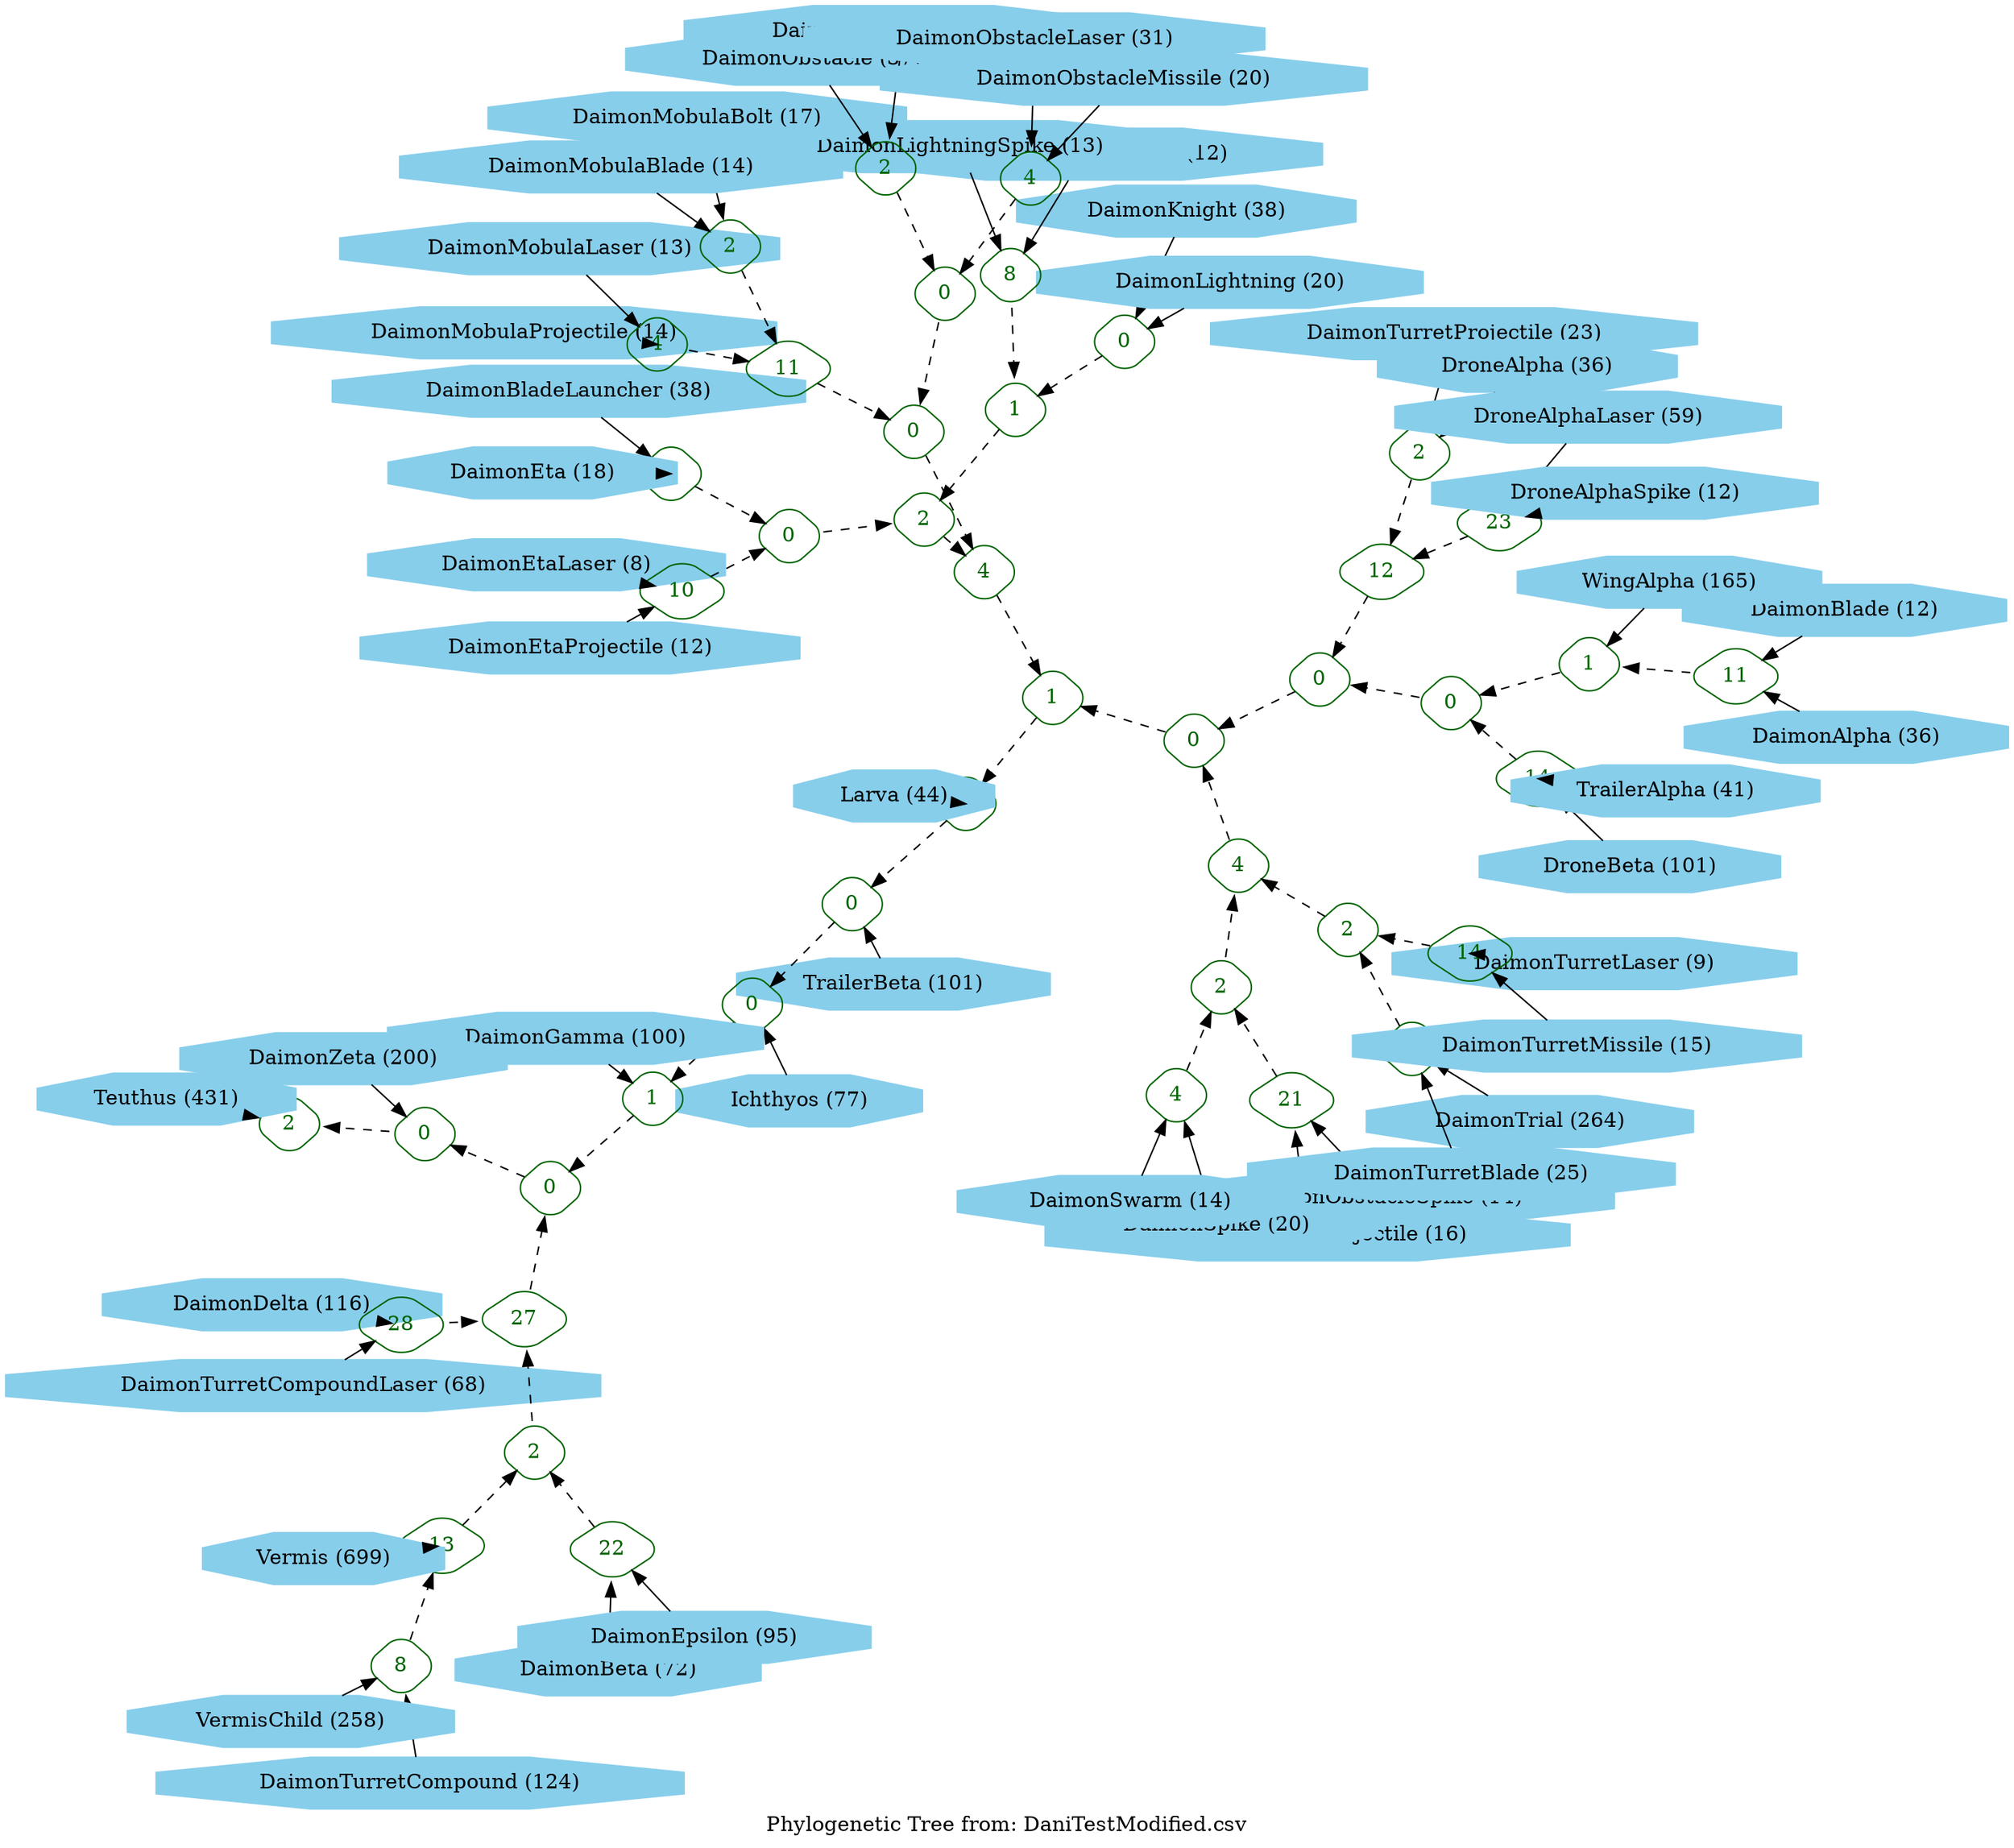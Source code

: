graph phylogenetic_tree 
{
	layout=neato
	label="Phylogenetic Tree from: DaniTestModified.csv"
	mode=major
	model=shortpath
	size=""
	ratio=fill
	orientation=portrait

#0
	{node [tooltip="DaimonAlpha (36)",width="0,3",height="0,3",shape="octagon",style="filled",color="skyblue",label="DaimonAlpha (36)", fontcolor="#000000"] DaimonAlpha}
	{node [tooltip="DaimonBlade (12)",width="0,3",height="0,3",shape="octagon",style="filled",color="skyblue",label="DaimonBlade (12)", fontcolor="#000000"] DaimonBlade}
	{node [tooltip="",width="0,3",height="0,3",shape="diamond",style="rounded",color="#006400",label="11", fontcolor="#006400"] DaimonAlpha_DaimonBlade}
	{edge [color="#000000",style="solid",label="",dir="forward"] DaimonAlpha -- DaimonAlpha_DaimonBlade}
	{edge [color="#000000",style="solid",label="",dir="forward"] DaimonBlade -- DaimonAlpha_DaimonBlade}
#1
	{node [tooltip="DaimonBladeLauncher (38)",width="0,3",height="0,3",shape="octagon",style="filled",color="skyblue",label="DaimonBladeLauncher (38)", fontcolor="#000000"] DaimonBladeLauncher}
	{node [tooltip="DaimonEta (18)",width="0,3",height="0,3",shape="octagon",style="filled",color="skyblue",label="DaimonEta (18)", fontcolor="#000000"] DaimonEta}
	{node [tooltip="",width="0,3",height="0,3",shape="diamond",style="rounded",color="#006400",label="1", fontcolor="#006400"] DaimonBladeLauncher_DaimonEta}
	{edge [color="#000000",style="solid",label="",dir="forward"] DaimonBladeLauncher -- DaimonBladeLauncher_DaimonEta}
	{edge [color="#000000",style="solid",label="",dir="forward"] DaimonEta -- DaimonBladeLauncher_DaimonEta}
#2
	{node [tooltip="DaimonEtaLaser (8)",width="0,3",height="0,3",shape="octagon",style="filled",color="skyblue",label="DaimonEtaLaser (8)", fontcolor="#000000"] DaimonEtaLaser}
	{node [tooltip="DaimonEtaProjectile (12)",width="0,3",height="0,3",shape="octagon",style="filled",color="skyblue",label="DaimonEtaProjectile (12)", fontcolor="#000000"] DaimonEtaProjectile}
	{node [tooltip="",width="0,3",height="0,3",shape="diamond",style="rounded",color="#006400",label="10", fontcolor="#006400"] DaimonEtaLaser_DaimonEtaProjectile}
	{edge [color="#000000",style="solid",label="",dir="forward"] DaimonEtaLaser -- DaimonEtaLaser_DaimonEtaProjectile}
	{edge [color="#000000",style="solid",label="",dir="forward"] DaimonEtaProjectile -- DaimonEtaLaser_DaimonEtaProjectile}
#3
	{node [tooltip="DaimonKnight (38)",width="0,3",height="0,3",shape="octagon",style="filled",color="skyblue",label="DaimonKnight (38)", fontcolor="#000000"] DaimonKnight}
	{node [tooltip="DaimonLightning (20)",width="0,3",height="0,3",shape="octagon",style="filled",color="skyblue",label="DaimonLightning (20)", fontcolor="#000000"] DaimonLightning}
	{node [tooltip="",width="0,3",height="0,3",shape="diamond",style="rounded",color="#006400",label="0", fontcolor="#006400"] DaimonKnight_DaimonLightning}
	{edge [color="#000000",style="solid",label="",dir="forward"] DaimonKnight -- DaimonKnight_DaimonLightning}
	{edge [color="#000000",style="solid",label="",dir="forward"] DaimonLightning -- DaimonKnight_DaimonLightning}
#4
	{node [tooltip="DaimonLightningLaser (12)",width="0,3",height="0,3",shape="octagon",style="filled",color="skyblue",label="DaimonLightningLaser (12)", fontcolor="#000000"] DaimonLightningLaser}
	{node [tooltip="DaimonLightningSpike (13)",width="0,3",height="0,3",shape="octagon",style="filled",color="skyblue",label="DaimonLightningSpike (13)", fontcolor="#000000"] DaimonLightningSpike}
	{node [tooltip="",width="0,3",height="0,3",shape="diamond",style="rounded",color="#006400",label="8", fontcolor="#006400"] DaimonLightningLaser_DaimonLightningSpike}
	{edge [color="#000000",style="solid",label="",dir="forward"] DaimonLightningLaser -- DaimonLightningLaser_DaimonLightningSpike}
	{edge [color="#000000",style="solid",label="",dir="forward"] DaimonLightningSpike -- DaimonLightningLaser_DaimonLightningSpike}
#5
	{node [tooltip="DaimonMobulaProjectile (14)",width="0,3",height="0,3",shape="octagon",style="filled",color="skyblue",label="DaimonMobulaProjectile (14)", fontcolor="#000000"] DaimonMobulaProjectile}
	{node [tooltip="DaimonMobulaLaser (13)",width="0,3",height="0,3",shape="octagon",style="filled",color="skyblue",label="DaimonMobulaLaser (13)", fontcolor="#000000"] DaimonMobulaLaser}
	{node [tooltip="",width="0,3",height="0,3",shape="diamond",style="rounded",color="#006400",label="4", fontcolor="#006400"] DaimonMobulaProjectile_DaimonMobulaLaser}
	{edge [color="#000000",style="solid",label="",dir="forward"] DaimonMobulaProjectile -- DaimonMobulaProjectile_DaimonMobulaLaser}
	{edge [color="#000000",style="solid",label="",dir="forward"] DaimonMobulaLaser -- DaimonMobulaProjectile_DaimonMobulaLaser}
#6
	{node [tooltip="DaimonMobulaBolt (17)",width="0,3",height="0,3",shape="octagon",style="filled",color="skyblue",label="DaimonMobulaBolt (17)", fontcolor="#000000"] DaimonMobulaBolt}
	{node [tooltip="DaimonMobulaBlade (14)",width="0,3",height="0,3",shape="octagon",style="filled",color="skyblue",label="DaimonMobulaBlade (14)", fontcolor="#000000"] DaimonMobulaBlade}
	{node [tooltip="",width="0,3",height="0,3",shape="diamond",style="rounded",color="#006400",label="2", fontcolor="#006400"] DaimonMobulaBolt_DaimonMobulaBlade}
	{edge [color="#000000",style="solid",label="",dir="forward"] DaimonMobulaBolt -- DaimonMobulaBolt_DaimonMobulaBlade}
	{edge [color="#000000",style="solid",label="",dir="forward"] DaimonMobulaBlade -- DaimonMobulaBolt_DaimonMobulaBlade}
#7
	{node [tooltip="DaimonObstacle (37)",width="0,3",height="0,3",shape="octagon",style="filled",color="skyblue",label="DaimonObstacle (37)", fontcolor="#000000"] DaimonObstacle}
	{node [tooltip="DaimonObstacleBolt (23)",width="0,3",height="0,3",shape="octagon",style="filled",color="skyblue",label="DaimonObstacleBolt (23)", fontcolor="#000000"] DaimonObstacleBolt}
	{node [tooltip="",width="0,3",height="0,3",shape="diamond",style="rounded",color="#006400",label="2", fontcolor="#006400"] DaimonObstacle_DaimonObstacleBolt}
	{edge [color="#000000",style="solid",label="",dir="forward"] DaimonObstacle -- DaimonObstacle_DaimonObstacleBolt}
	{edge [color="#000000",style="solid",label="",dir="forward"] DaimonObstacleBolt -- DaimonObstacle_DaimonObstacleBolt}
#8
	{node [tooltip="DaimonObstacleLaser (31)",width="0,3",height="0,3",shape="octagon",style="filled",color="skyblue",label="DaimonObstacleLaser (31)", fontcolor="#000000"] DaimonObstacleLaser}
	{node [tooltip="DaimonObstacleMissile (20)",width="0,3",height="0,3",shape="octagon",style="filled",color="skyblue",label="DaimonObstacleMissile (20)", fontcolor="#000000"] DaimonObstacleMissile}
	{node [tooltip="",width="0,3",height="0,3",shape="diamond",style="rounded",color="#006400",label="4", fontcolor="#006400"] DaimonObstacleLaser_DaimonObstacleMissile}
	{edge [color="#000000",style="solid",label="",dir="forward"] DaimonObstacleLaser -- DaimonObstacleLaser_DaimonObstacleMissile}
	{edge [color="#000000",style="solid",label="",dir="forward"] DaimonObstacleMissile -- DaimonObstacleLaser_DaimonObstacleMissile}
#9
	{node [tooltip="DaimonObstacleProjectile (16)",width="0,3",height="0,3",shape="octagon",style="filled",color="skyblue",label="DaimonObstacleProjectile (16)", fontcolor="#000000"] DaimonObstacleProjectile}
	{node [tooltip="DaimonObstacleSpike (14)",width="0,3",height="0,3",shape="octagon",style="filled",color="skyblue",label="DaimonObstacleSpike (14)", fontcolor="#000000"] DaimonObstacleSpike}
	{node [tooltip="",width="0,3",height="0,3",shape="diamond",style="rounded",color="#006400",label="21", fontcolor="#006400"] DaimonObstacleProjectile_DaimonObstacleSpike}
	{edge [color="#000000",style="solid",label="",dir="forward"] DaimonObstacleProjectile -- DaimonObstacleProjectile_DaimonObstacleSpike}
	{edge [color="#000000",style="solid",label="",dir="forward"] DaimonObstacleSpike -- DaimonObstacleProjectile_DaimonObstacleSpike}
#10
	{node [tooltip="DaimonSpike (20)",width="0,3",height="0,3",shape="octagon",style="filled",color="skyblue",label="DaimonSpike (20)", fontcolor="#000000"] DaimonSpike}
	{node [tooltip="DaimonSwarm (14)",width="0,3",height="0,3",shape="octagon",style="filled",color="skyblue",label="DaimonSwarm (14)", fontcolor="#000000"] DaimonSwarm}
	{node [tooltip="",width="0,3",height="0,3",shape="diamond",style="rounded",color="#006400",label="4", fontcolor="#006400"] DaimonSpike_DaimonSwarm}
	{edge [color="#000000",style="solid",label="",dir="forward"] DaimonSpike -- DaimonSpike_DaimonSwarm}
	{edge [color="#000000",style="solid",label="",dir="forward"] DaimonSwarm -- DaimonSpike_DaimonSwarm}
#11
	{node [tooltip="DaimonTrial (264)",width="0,3",height="0,3",shape="octagon",style="filled",color="skyblue",label="DaimonTrial (264)", fontcolor="#000000"] DaimonTrial}
	{node [tooltip="DaimonTurretBlade (25)",width="0,3",height="0,3",shape="octagon",style="filled",color="skyblue",label="DaimonTurretBlade (25)", fontcolor="#000000"] DaimonTurretBlade}
	{node [tooltip="",width="0,3",height="0,3",shape="diamond",style="rounded",color="#006400",label="2", fontcolor="#006400"] DaimonTrial_DaimonTurretBlade}
	{edge [color="#000000",style="solid",label="",dir="forward"] DaimonTrial -- DaimonTrial_DaimonTurretBlade}
	{edge [color="#000000",style="solid",label="",dir="forward"] DaimonTurretBlade -- DaimonTrial_DaimonTurretBlade}
#12
	{node [tooltip="DaimonTurretLaser (9)",width="0,3",height="0,3",shape="octagon",style="filled",color="skyblue",label="DaimonTurretLaser (9)", fontcolor="#000000"] DaimonTurretLaser}
	{node [tooltip="DaimonTurretMissile (15)",width="0,3",height="0,3",shape="octagon",style="filled",color="skyblue",label="DaimonTurretMissile (15)", fontcolor="#000000"] DaimonTurretMissile}
	{node [tooltip="",width="0,3",height="0,3",shape="diamond",style="rounded",color="#006400",label="14", fontcolor="#006400"] DaimonTurretLaser_DaimonTurretMissile}
	{edge [color="#000000",style="solid",label="",dir="forward"] DaimonTurretLaser -- DaimonTurretLaser_DaimonTurretMissile}
	{edge [color="#000000",style="solid",label="",dir="forward"] DaimonTurretMissile -- DaimonTurretLaser_DaimonTurretMissile}
#13
	{node [tooltip="DaimonTurretProjectile (23)",width="0,3",height="0,3",shape="octagon",style="filled",color="skyblue",label="DaimonTurretProjectile (23)", fontcolor="#000000"] DaimonTurretProjectile}
	{node [tooltip="DroneAlpha (36)",width="0,3",height="0,3",shape="octagon",style="filled",color="skyblue",label="DroneAlpha (36)", fontcolor="#000000"] DroneAlpha}
	{node [tooltip="",width="0,3",height="0,3",shape="diamond",style="rounded",color="#006400",label="2", fontcolor="#006400"] DaimonTurretProjectile_DroneAlpha}
	{edge [color="#000000",style="solid",label="",dir="forward"] DaimonTurretProjectile -- DaimonTurretProjectile_DroneAlpha}
	{edge [color="#000000",style="solid",label="",dir="forward"] DroneAlpha -- DaimonTurretProjectile_DroneAlpha}
#14
	{node [tooltip="DroneAlphaLaser (59)",width="0,3",height="0,3",shape="octagon",style="filled",color="skyblue",label="DroneAlphaLaser (59)", fontcolor="#000000"] DroneAlphaLaser}
	{node [tooltip="DroneAlphaSpike (12)",width="0,3",height="0,3",shape="octagon",style="filled",color="skyblue",label="DroneAlphaSpike (12)", fontcolor="#000000"] DroneAlphaSpike}
	{node [tooltip="",width="0,3",height="0,3",shape="diamond",style="rounded",color="#006400",label="23", fontcolor="#006400"] DroneAlphaLaser_DroneAlphaSpike}
	{edge [color="#000000",style="solid",label="",dir="forward"] DroneAlphaLaser -- DroneAlphaLaser_DroneAlphaSpike}
	{edge [color="#000000",style="solid",label="",dir="forward"] DroneAlphaSpike -- DroneAlphaLaser_DroneAlphaSpike}
#15
	{node [tooltip="DroneBeta (101)",width="0,3",height="0,3",shape="octagon",style="filled",color="skyblue",label="DroneBeta (101)", fontcolor="#000000"] DroneBeta}
	{node [tooltip="TrailerAlpha (41)",width="0,3",height="0,3",shape="octagon",style="filled",color="skyblue",label="TrailerAlpha (41)", fontcolor="#000000"] TrailerAlpha}
	{node [tooltip="",width="0,3",height="0,3",shape="diamond",style="rounded",color="#006400",label="14", fontcolor="#006400"] DroneBeta_TrailerAlpha}
	{edge [color="#000000",style="solid",label="",dir="forward"] DroneBeta -- DroneBeta_TrailerAlpha}
	{edge [color="#000000",style="solid",label="",dir="forward"] TrailerAlpha -- DroneBeta_TrailerAlpha}
#16
	{node [tooltip="WingAlpha (165)",width="0,3",height="0,3",shape="octagon",style="filled",color="skyblue",label="WingAlpha (165)", fontcolor="#000000"] WingAlpha}
	{node [tooltip="",width="0,3",height="0,3",shape="diamond",style="rounded",color="#006400",label="1", fontcolor="#006400"] WingAlpha_DaimonAlpha_DaimonBlade}
	{edge [color="#000000",style="solid",label="",dir="forward"] WingAlpha -- WingAlpha_DaimonAlpha_DaimonBlade}
	{edge [color="#000000",style="dashed",label="",dir="forward"] DaimonAlpha_DaimonBlade -- WingAlpha_DaimonAlpha_DaimonBlade}
#17
	{node [tooltip="",width="0,3",height="0,3",shape="diamond",style="rounded",color="#006400",label="0", fontcolor="#006400"] DaimonBladeLauncher_DaimonEta_DaimonEtaLaser_DaimonEtaProjectile}
	{edge [color="#000000",style="dashed",label="",dir="forward"] DaimonBladeLauncher_DaimonEta -- DaimonBladeLauncher_DaimonEta_DaimonEtaLaser_DaimonEtaProjectile}
	{edge [color="#000000",style="dashed",label="",dir="forward"] DaimonEtaLaser_DaimonEtaProjectile -- DaimonBladeLauncher_DaimonEta_DaimonEtaLaser_DaimonEtaProjectile}
#18
	{node [tooltip="",width="0,3",height="0,3",shape="diamond",style="rounded",color="#006400",label="1", fontcolor="#006400"] DaimonKnight_DaimonLightning_DaimonLightningLaser_DaimonLightningSpike}
	{edge [color="#000000",style="dashed",label="",dir="forward"] DaimonKnight_DaimonLightning -- DaimonKnight_DaimonLightning_DaimonLightningLaser_DaimonLightningSpike}
	{edge [color="#000000",style="dashed",label="",dir="forward"] DaimonLightningLaser_DaimonLightningSpike -- DaimonKnight_DaimonLightning_DaimonLightningLaser_DaimonLightningSpike}
#19
	{node [tooltip="",width="0,3",height="0,3",shape="diamond",style="rounded",color="#006400",label="11", fontcolor="#006400"] DaimonMobulaProjectile_DaimonMobulaLaser_DaimonMobulaBolt_DaimonMobulaBlade}
	{edge [color="#000000",style="dashed",label="",dir="forward"] DaimonMobulaProjectile_DaimonMobulaLaser -- DaimonMobulaProjectile_DaimonMobulaLaser_DaimonMobulaBolt_DaimonMobulaBlade}
	{edge [color="#000000",style="dashed",label="",dir="forward"] DaimonMobulaBolt_DaimonMobulaBlade -- DaimonMobulaProjectile_DaimonMobulaLaser_DaimonMobulaBolt_DaimonMobulaBlade}
#20
	{node [tooltip="",width="0,3",height="0,3",shape="diamond",style="rounded",color="#006400",label="0", fontcolor="#006400"] DaimonObstacle_DaimonObstacleBolt_DaimonObstacleLaser_DaimonObstacleMissile}
	{edge [color="#000000",style="dashed",label="",dir="forward"] DaimonObstacle_DaimonObstacleBolt -- DaimonObstacle_DaimonObstacleBolt_DaimonObstacleLaser_DaimonObstacleMissile}
	{edge [color="#000000",style="dashed",label="",dir="forward"] DaimonObstacleLaser_DaimonObstacleMissile -- DaimonObstacle_DaimonObstacleBolt_DaimonObstacleLaser_DaimonObstacleMissile}
#21
	{node [tooltip="",width="0,3",height="0,3",shape="diamond",style="rounded",color="#006400",label="2", fontcolor="#006400"] DaimonObstacleProjectile_DaimonObstacleSpike_DaimonSpike_DaimonSwarm}
	{edge [color="#000000",style="dashed",label="",dir="forward"] DaimonObstacleProjectile_DaimonObstacleSpike -- DaimonObstacleProjectile_DaimonObstacleSpike_DaimonSpike_DaimonSwarm}
	{edge [color="#000000",style="dashed",label="",dir="forward"] DaimonSpike_DaimonSwarm -- DaimonObstacleProjectile_DaimonObstacleSpike_DaimonSpike_DaimonSwarm}
#22
	{node [tooltip="",width="0,3",height="0,3",shape="diamond",style="rounded",color="#006400",label="2", fontcolor="#006400"] DaimonTrial_DaimonTurretBlade_DaimonTurretLaser_DaimonTurretMissile}
	{edge [color="#000000",style="dashed",label="",dir="forward"] DaimonTrial_DaimonTurretBlade -- DaimonTrial_DaimonTurretBlade_DaimonTurretLaser_DaimonTurretMissile}
	{edge [color="#000000",style="dashed",label="",dir="forward"] DaimonTurretLaser_DaimonTurretMissile -- DaimonTrial_DaimonTurretBlade_DaimonTurretLaser_DaimonTurretMissile}
#23
	{node [tooltip="",width="0,3",height="0,3",shape="diamond",style="rounded",color="#006400",label="12", fontcolor="#006400"] DaimonTurretProjectile_DroneAlpha_DroneAlphaLaser_DroneAlphaSpike}
	{edge [color="#000000",style="dashed",label="",dir="forward"] DaimonTurretProjectile_DroneAlpha -- DaimonTurretProjectile_DroneAlpha_DroneAlphaLaser_DroneAlphaSpike}
	{edge [color="#000000",style="dashed",label="",dir="forward"] DroneAlphaLaser_DroneAlphaSpike -- DaimonTurretProjectile_DroneAlpha_DroneAlphaLaser_DroneAlphaSpike}
#24
	{node [tooltip="",width="0,3",height="0,3",shape="diamond",style="rounded",color="#006400",label="0", fontcolor="#006400"] DroneBeta_TrailerAlpha_WingAlpha_DaimonAlpha_DaimonBlade}
	{edge [color="#000000",style="dashed",label="",dir="forward"] DroneBeta_TrailerAlpha -- DroneBeta_TrailerAlpha_WingAlpha_DaimonAlpha_DaimonBlade}
	{edge [color="#000000",style="dashed",label="",dir="forward"] WingAlpha_DaimonAlpha_DaimonBlade -- DroneBeta_TrailerAlpha_WingAlpha_DaimonAlpha_DaimonBlade}
#25
	{node [tooltip="",width="0,3",height="0,3",shape="diamond",style="rounded",color="#006400",label="2", fontcolor="#006400"] DaimonBladeLauncher_DaimonEta_DaimonEtaLaser_DaimonEtaProjectile_DaimonKnight_DaimonLightning_DaimonLightningLaser_DaimonLightningSpike}
	{edge [color="#000000",style="dashed",label="",dir="forward"] DaimonBladeLauncher_DaimonEta_DaimonEtaLaser_DaimonEtaProjectile -- DaimonBladeLauncher_DaimonEta_DaimonEtaLaser_DaimonEtaProjectile_DaimonKnight_DaimonLightning_DaimonLightningLaser_DaimonLightningSpike}
	{edge [color="#000000",style="dashed",label="",dir="forward"] DaimonKnight_DaimonLightning_DaimonLightningLaser_DaimonLightningSpike -- DaimonBladeLauncher_DaimonEta_DaimonEtaLaser_DaimonEtaProjectile_DaimonKnight_DaimonLightning_DaimonLightningLaser_DaimonLightningSpike}
#26
	{node [tooltip="",width="0,3",height="0,3",shape="diamond",style="rounded",color="#006400",label="0", fontcolor="#006400"] DaimonMobulaProjectile_DaimonMobulaLaser_DaimonMobulaBolt_DaimonMobulaBlade_DaimonObstacle_DaimonObstacleBolt_DaimonObstacleLaser_DaimonObstacleMissile}
	{edge [color="#000000",style="dashed",label="",dir="forward"] DaimonMobulaProjectile_DaimonMobulaLaser_DaimonMobulaBolt_DaimonMobulaBlade -- DaimonMobulaProjectile_DaimonMobulaLaser_DaimonMobulaBolt_DaimonMobulaBlade_DaimonObstacle_DaimonObstacleBolt_DaimonObstacleLaser_DaimonObstacleMissile}
	{edge [color="#000000",style="dashed",label="",dir="forward"] DaimonObstacle_DaimonObstacleBolt_DaimonObstacleLaser_DaimonObstacleMissile -- DaimonMobulaProjectile_DaimonMobulaLaser_DaimonMobulaBolt_DaimonMobulaBlade_DaimonObstacle_DaimonObstacleBolt_DaimonObstacleLaser_DaimonObstacleMissile}
#27
	{node [tooltip="",width="0,3",height="0,3",shape="diamond",style="rounded",color="#006400",label="4", fontcolor="#006400"] DaimonObstacleProjectile_DaimonObstacleSpike_DaimonSpike_DaimonSwarm_DaimonTrial_DaimonTurretBlade_DaimonTurretLaser_DaimonTurretMissile}
	{edge [color="#000000",style="dashed",label="",dir="forward"] DaimonObstacleProjectile_DaimonObstacleSpike_DaimonSpike_DaimonSwarm -- DaimonObstacleProjectile_DaimonObstacleSpike_DaimonSpike_DaimonSwarm_DaimonTrial_DaimonTurretBlade_DaimonTurretLaser_DaimonTurretMissile}
	{edge [color="#000000",style="dashed",label="",dir="forward"] DaimonTrial_DaimonTurretBlade_DaimonTurretLaser_DaimonTurretMissile -- DaimonObstacleProjectile_DaimonObstacleSpike_DaimonSpike_DaimonSwarm_DaimonTrial_DaimonTurretBlade_DaimonTurretLaser_DaimonTurretMissile}
#28
	{node [tooltip="",width="0,3",height="0,3",shape="diamond",style="rounded",color="#006400",label="0", fontcolor="#006400"] DaimonTurretProjectile_DroneAlpha_DroneAlphaLaser_DroneAlphaSpike_DroneBeta_TrailerAlpha_WingAlpha_DaimonAlpha_DaimonBlade}
	{edge [color="#000000",style="dashed",label="",dir="forward"] DaimonTurretProjectile_DroneAlpha_DroneAlphaLaser_DroneAlphaSpike -- DaimonTurretProjectile_DroneAlpha_DroneAlphaLaser_DroneAlphaSpike_DroneBeta_TrailerAlpha_WingAlpha_DaimonAlpha_DaimonBlade}
	{edge [color="#000000",style="dashed",label="",dir="forward"] DroneBeta_TrailerAlpha_WingAlpha_DaimonAlpha_DaimonBlade -- DaimonTurretProjectile_DroneAlpha_DroneAlphaLaser_DroneAlphaSpike_DroneBeta_TrailerAlpha_WingAlpha_DaimonAlpha_DaimonBlade}
#29
	{node [tooltip="",width="0,3",height="0,3",shape="diamond",style="rounded",color="#006400",label="4", fontcolor="#006400"] DaimonBladeLauncher_DaimonEta_DaimonEtaLaser_DaimonEtaProjectile_DaimonKnight_DaimonLightning_DaimonLightningLaser_DaimonLightningSpike_DaimonMobulaProjectile_DaimonMobulaLaser_DaimonMobulaBolt_DaimonMobulaBlade_DaimonObstacle_DaimonObstacleBolt_DaimonObstacleLaser_DaimonObstacleMissile}
	{edge [color="#000000",style="dashed",label="",dir="forward"] DaimonBladeLauncher_DaimonEta_DaimonEtaLaser_DaimonEtaProjectile_DaimonKnight_DaimonLightning_DaimonLightningLaser_DaimonLightningSpike -- DaimonBladeLauncher_DaimonEta_DaimonEtaLaser_DaimonEtaProjectile_DaimonKnight_DaimonLightning_DaimonLightningLaser_DaimonLightningSpike_DaimonMobulaProjectile_DaimonMobulaLaser_DaimonMobulaBolt_DaimonMobulaBlade_DaimonObstacle_DaimonObstacleBolt_DaimonObstacleLaser_DaimonObstacleMissile}
	{edge [color="#000000",style="dashed",label="",dir="forward"] DaimonMobulaProjectile_DaimonMobulaLaser_DaimonMobulaBolt_DaimonMobulaBlade_DaimonObstacle_DaimonObstacleBolt_DaimonObstacleLaser_DaimonObstacleMissile -- DaimonBladeLauncher_DaimonEta_DaimonEtaLaser_DaimonEtaProjectile_DaimonKnight_DaimonLightning_DaimonLightningLaser_DaimonLightningSpike_DaimonMobulaProjectile_DaimonMobulaLaser_DaimonMobulaBolt_DaimonMobulaBlade_DaimonObstacle_DaimonObstacleBolt_DaimonObstacleLaser_DaimonObstacleMissile}
#30
	{node [tooltip="",width="0,3",height="0,3",shape="diamond",style="rounded",color="#006400",label="0", fontcolor="#006400"] DaimonObstacleProjectile_DaimonObstacleSpike_DaimonSpike_DaimonSwarm_DaimonTrial_DaimonTurretBlade_DaimonTurretLaser_DaimonTurretMissile_DaimonTurretProjectile_DroneAlpha_DroneAlphaLaser_DroneAlphaSpike_DroneBeta_TrailerAlpha_WingAlpha_DaimonAlpha_DaimonBlade}
	{edge [color="#000000",style="dashed",label="",dir="forward"] DaimonObstacleProjectile_DaimonObstacleSpike_DaimonSpike_DaimonSwarm_DaimonTrial_DaimonTurretBlade_DaimonTurretLaser_DaimonTurretMissile -- DaimonObstacleProjectile_DaimonObstacleSpike_DaimonSpike_DaimonSwarm_DaimonTrial_DaimonTurretBlade_DaimonTurretLaser_DaimonTurretMissile_DaimonTurretProjectile_DroneAlpha_DroneAlphaLaser_DroneAlphaSpike_DroneBeta_TrailerAlpha_WingAlpha_DaimonAlpha_DaimonBlade}
	{edge [color="#000000",style="dashed",label="",dir="forward"] DaimonTurretProjectile_DroneAlpha_DroneAlphaLaser_DroneAlphaSpike_DroneBeta_TrailerAlpha_WingAlpha_DaimonAlpha_DaimonBlade -- DaimonObstacleProjectile_DaimonObstacleSpike_DaimonSpike_DaimonSwarm_DaimonTrial_DaimonTurretBlade_DaimonTurretLaser_DaimonTurretMissile_DaimonTurretProjectile_DroneAlpha_DroneAlphaLaser_DroneAlphaSpike_DroneBeta_TrailerAlpha_WingAlpha_DaimonAlpha_DaimonBlade}
#31
	{node [tooltip="",width="0,3",height="0,3",shape="diamond",style="rounded",color="#006400",label="1", fontcolor="#006400"] DaimonBladeLauncher_DaimonEta_DaimonEtaLaser_DaimonEtaProjectile_DaimonKnight_DaimonLightning_DaimonLightningLaser_DaimonLightningSpike_DaimonMobulaProjectile_DaimonMobulaLaser_DaimonMobulaBolt_DaimonMobulaBlade_DaimonObstacle_DaimonObstacleBolt_DaimonObstacleLaser_DaimonObstacleMissile_DaimonObstacleProjectile_DaimonObstacleSpike_DaimonSpike_DaimonSwarm_DaimonTrial_DaimonTurretBlade_DaimonTurretLaser_DaimonTurretMissile_DaimonTurretProjectile_DroneAlpha_DroneAlphaLaser_DroneAlphaSpike_DroneBeta_TrailerAlpha_WingAlpha_DaimonAlpha_DaimonBlade}
	{edge [color="#000000",style="dashed",label="",dir="forward"] DaimonBladeLauncher_DaimonEta_DaimonEtaLaser_DaimonEtaProjectile_DaimonKnight_DaimonLightning_DaimonLightningLaser_DaimonLightningSpike_DaimonMobulaProjectile_DaimonMobulaLaser_DaimonMobulaBolt_DaimonMobulaBlade_DaimonObstacle_DaimonObstacleBolt_DaimonObstacleLaser_DaimonObstacleMissile -- DaimonBladeLauncher_DaimonEta_DaimonEtaLaser_DaimonEtaProjectile_DaimonKnight_DaimonLightning_DaimonLightningLaser_DaimonLightningSpike_DaimonMobulaProjectile_DaimonMobulaLaser_DaimonMobulaBolt_DaimonMobulaBlade_DaimonObstacle_DaimonObstacleBolt_DaimonObstacleLaser_DaimonObstacleMissile_DaimonObstacleProjectile_DaimonObstacleSpike_DaimonSpike_DaimonSwarm_DaimonTrial_DaimonTurretBlade_DaimonTurretLaser_DaimonTurretMissile_DaimonTurretProjectile_DroneAlpha_DroneAlphaLaser_DroneAlphaSpike_DroneBeta_TrailerAlpha_WingAlpha_DaimonAlpha_DaimonBlade}
	{edge [color="#000000",style="dashed",label="",dir="forward"] DaimonObstacleProjectile_DaimonObstacleSpike_DaimonSpike_DaimonSwarm_DaimonTrial_DaimonTurretBlade_DaimonTurretLaser_DaimonTurretMissile_DaimonTurretProjectile_DroneAlpha_DroneAlphaLaser_DroneAlphaSpike_DroneBeta_TrailerAlpha_WingAlpha_DaimonAlpha_DaimonBlade -- DaimonBladeLauncher_DaimonEta_DaimonEtaLaser_DaimonEtaProjectile_DaimonKnight_DaimonLightning_DaimonLightningLaser_DaimonLightningSpike_DaimonMobulaProjectile_DaimonMobulaLaser_DaimonMobulaBolt_DaimonMobulaBlade_DaimonObstacle_DaimonObstacleBolt_DaimonObstacleLaser_DaimonObstacleMissile_DaimonObstacleProjectile_DaimonObstacleSpike_DaimonSpike_DaimonSwarm_DaimonTrial_DaimonTurretBlade_DaimonTurretLaser_DaimonTurretMissile_DaimonTurretProjectile_DroneAlpha_DroneAlphaLaser_DroneAlphaSpike_DroneBeta_TrailerAlpha_WingAlpha_DaimonAlpha_DaimonBlade}
#32
	{node [tooltip="DaimonBeta (72)",width="0,3",height="0,3",shape="octagon",style="filled",color="skyblue",label="DaimonBeta (72)", fontcolor="#000000"] DaimonBeta}
	{node [tooltip="DaimonEpsilon (95)",width="0,3",height="0,3",shape="octagon",style="filled",color="skyblue",label="DaimonEpsilon (95)", fontcolor="#000000"] DaimonEpsilon}
	{node [tooltip="",width="0,3",height="0,3",shape="diamond",style="rounded",color="#006400",label="22", fontcolor="#006400"] DaimonBeta_DaimonEpsilon}
	{edge [color="#000000",style="solid",label="",dir="forward"] DaimonBeta -- DaimonBeta_DaimonEpsilon}
	{edge [color="#000000",style="solid",label="",dir="forward"] DaimonEpsilon -- DaimonBeta_DaimonEpsilon}
#33
	{node [tooltip="DaimonTurretCompound (124)",width="0,3",height="0,3",shape="octagon",style="filled",color="skyblue",label="DaimonTurretCompound (124)", fontcolor="#000000"] DaimonTurretCompound}
	{node [tooltip="VermisChild (258)",width="0,3",height="0,3",shape="octagon",style="filled",color="skyblue",label="VermisChild (258)", fontcolor="#000000"] VermisChild}
	{node [tooltip="",width="0,3",height="0,3",shape="diamond",style="rounded",color="#006400",label="8", fontcolor="#006400"] DaimonTurretCompound_VermisChild}
	{edge [color="#000000",style="solid",label="",dir="forward"] DaimonTurretCompound -- DaimonTurretCompound_VermisChild}
	{edge [color="#000000",style="solid",label="",dir="forward"] VermisChild -- DaimonTurretCompound_VermisChild}
#34
	{node [tooltip="Larva (44)",width="0,3",height="0,3",shape="octagon",style="filled",color="skyblue",label="Larva (44)", fontcolor="#000000"] Larva}
	{node [tooltip="",width="0,3",height="0,3",shape="diamond",style="rounded",color="#006400",label="0", fontcolor="#006400"] Larva_DaimonBladeLauncher_DaimonEta_DaimonEtaLaser_DaimonEtaProjectile_DaimonKnight_DaimonLightning_DaimonLightningLaser_DaimonLightningSpike_DaimonMobulaProjectile_DaimonMobulaLaser_DaimonMobulaBolt_DaimonMobulaBlade_DaimonObstacle_DaimonObstacleBolt_DaimonObstacleLaser_DaimonObstacleMissile_DaimonObstacleProjectile_DaimonObstacleSpike_DaimonSpike_DaimonSwarm_DaimonTrial_DaimonTurretBlade_DaimonTurretLaser_DaimonTurretMissile_DaimonTurretProjectile_DroneAlpha_DroneAlphaLaser_DroneAlphaSpike_DroneBeta_TrailerAlpha_WingAlpha_DaimonAlpha_DaimonBlade}
	{edge [color="#000000",style="solid",label="",dir="forward"] Larva -- Larva_DaimonBladeLauncher_DaimonEta_DaimonEtaLaser_DaimonEtaProjectile_DaimonKnight_DaimonLightning_DaimonLightningLaser_DaimonLightningSpike_DaimonMobulaProjectile_DaimonMobulaLaser_DaimonMobulaBolt_DaimonMobulaBlade_DaimonObstacle_DaimonObstacleBolt_DaimonObstacleLaser_DaimonObstacleMissile_DaimonObstacleProjectile_DaimonObstacleSpike_DaimonSpike_DaimonSwarm_DaimonTrial_DaimonTurretBlade_DaimonTurretLaser_DaimonTurretMissile_DaimonTurretProjectile_DroneAlpha_DroneAlphaLaser_DroneAlphaSpike_DroneBeta_TrailerAlpha_WingAlpha_DaimonAlpha_DaimonBlade}
	{edge [color="#000000",style="dashed",label="",dir="forward"] DaimonBladeLauncher_DaimonEta_DaimonEtaLaser_DaimonEtaProjectile_DaimonKnight_DaimonLightning_DaimonLightningLaser_DaimonLightningSpike_DaimonMobulaProjectile_DaimonMobulaLaser_DaimonMobulaBolt_DaimonMobulaBlade_DaimonObstacle_DaimonObstacleBolt_DaimonObstacleLaser_DaimonObstacleMissile_DaimonObstacleProjectile_DaimonObstacleSpike_DaimonSpike_DaimonSwarm_DaimonTrial_DaimonTurretBlade_DaimonTurretLaser_DaimonTurretMissile_DaimonTurretProjectile_DroneAlpha_DroneAlphaLaser_DroneAlphaSpike_DroneBeta_TrailerAlpha_WingAlpha_DaimonAlpha_DaimonBlade -- Larva_DaimonBladeLauncher_DaimonEta_DaimonEtaLaser_DaimonEtaProjectile_DaimonKnight_DaimonLightning_DaimonLightningLaser_DaimonLightningSpike_DaimonMobulaProjectile_DaimonMobulaLaser_DaimonMobulaBolt_DaimonMobulaBlade_DaimonObstacle_DaimonObstacleBolt_DaimonObstacleLaser_DaimonObstacleMissile_DaimonObstacleProjectile_DaimonObstacleSpike_DaimonSpike_DaimonSwarm_DaimonTrial_DaimonTurretBlade_DaimonTurretLaser_DaimonTurretMissile_DaimonTurretProjectile_DroneAlpha_DroneAlphaLaser_DroneAlphaSpike_DroneBeta_TrailerAlpha_WingAlpha_DaimonAlpha_DaimonBlade}
#35
	{node [tooltip="DaimonDelta (116)",width="0,3",height="0,3",shape="octagon",style="filled",color="skyblue",label="DaimonDelta (116)", fontcolor="#000000"] DaimonDelta}
	{node [tooltip="DaimonTurretCompoundLaser (68)",width="0,3",height="0,3",shape="octagon",style="filled",color="skyblue",label="DaimonTurretCompoundLaser (68)", fontcolor="#000000"] DaimonTurretCompoundLaser}
	{node [tooltip="",width="0,3",height="0,3",shape="diamond",style="rounded",color="#006400",label="28", fontcolor="#006400"] DaimonDelta_DaimonTurretCompoundLaser}
	{edge [color="#000000",style="solid",label="",dir="forward"] DaimonDelta -- DaimonDelta_DaimonTurretCompoundLaser}
	{edge [color="#000000",style="solid",label="",dir="forward"] DaimonTurretCompoundLaser -- DaimonDelta_DaimonTurretCompoundLaser}
#36
	{node [tooltip="TrailerBeta (101)",width="0,3",height="0,3",shape="octagon",style="filled",color="skyblue",label="TrailerBeta (101)", fontcolor="#000000"] TrailerBeta}
	{node [tooltip="",width="0,3",height="0,3",shape="diamond",style="rounded",color="#006400",label="0", fontcolor="#006400"] TrailerBeta_Larva_DaimonBladeLauncher_DaimonEta_DaimonEtaLaser_DaimonEtaProjectile_DaimonKnight_DaimonLightning_DaimonLightningLaser_DaimonLightningSpike_DaimonMobulaProjectile_DaimonMobulaLaser_DaimonMobulaBolt_DaimonMobulaBlade_DaimonObstacle_DaimonObstacleBolt_DaimonObstacleLaser_DaimonObstacleMissile_DaimonObstacleProjectile_DaimonObstacleSpike_DaimonSpike_DaimonSwarm_DaimonTrial_DaimonTurretBlade_DaimonTurretLaser_DaimonTurretMissile_DaimonTurretProjectile_DroneAlpha_DroneAlphaLaser_DroneAlphaSpike_DroneBeta_TrailerAlpha_WingAlpha_DaimonAlpha_DaimonBlade}
	{edge [color="#000000",style="solid",label="",dir="forward"] TrailerBeta -- TrailerBeta_Larva_DaimonBladeLauncher_DaimonEta_DaimonEtaLaser_DaimonEtaProjectile_DaimonKnight_DaimonLightning_DaimonLightningLaser_DaimonLightningSpike_DaimonMobulaProjectile_DaimonMobulaLaser_DaimonMobulaBolt_DaimonMobulaBlade_DaimonObstacle_DaimonObstacleBolt_DaimonObstacleLaser_DaimonObstacleMissile_DaimonObstacleProjectile_DaimonObstacleSpike_DaimonSpike_DaimonSwarm_DaimonTrial_DaimonTurretBlade_DaimonTurretLaser_DaimonTurretMissile_DaimonTurretProjectile_DroneAlpha_DroneAlphaLaser_DroneAlphaSpike_DroneBeta_TrailerAlpha_WingAlpha_DaimonAlpha_DaimonBlade}
	{edge [color="#000000",style="dashed",label="",dir="forward"] Larva_DaimonBladeLauncher_DaimonEta_DaimonEtaLaser_DaimonEtaProjectile_DaimonKnight_DaimonLightning_DaimonLightningLaser_DaimonLightningSpike_DaimonMobulaProjectile_DaimonMobulaLaser_DaimonMobulaBolt_DaimonMobulaBlade_DaimonObstacle_DaimonObstacleBolt_DaimonObstacleLaser_DaimonObstacleMissile_DaimonObstacleProjectile_DaimonObstacleSpike_DaimonSpike_DaimonSwarm_DaimonTrial_DaimonTurretBlade_DaimonTurretLaser_DaimonTurretMissile_DaimonTurretProjectile_DroneAlpha_DroneAlphaLaser_DroneAlphaSpike_DroneBeta_TrailerAlpha_WingAlpha_DaimonAlpha_DaimonBlade -- TrailerBeta_Larva_DaimonBladeLauncher_DaimonEta_DaimonEtaLaser_DaimonEtaProjectile_DaimonKnight_DaimonLightning_DaimonLightningLaser_DaimonLightningSpike_DaimonMobulaProjectile_DaimonMobulaLaser_DaimonMobulaBolt_DaimonMobulaBlade_DaimonObstacle_DaimonObstacleBolt_DaimonObstacleLaser_DaimonObstacleMissile_DaimonObstacleProjectile_DaimonObstacleSpike_DaimonSpike_DaimonSwarm_DaimonTrial_DaimonTurretBlade_DaimonTurretLaser_DaimonTurretMissile_DaimonTurretProjectile_DroneAlpha_DroneAlphaLaser_DroneAlphaSpike_DroneBeta_TrailerAlpha_WingAlpha_DaimonAlpha_DaimonBlade}
#37
	{node [tooltip="Ichthyos (77)",width="0,3",height="0,3",shape="octagon",style="filled",color="skyblue",label="Ichthyos (77)", fontcolor="#000000"] Ichthyos}
	{node [tooltip="",width="0,3",height="0,3",shape="diamond",style="rounded",color="#006400",label="0", fontcolor="#006400"] Ichthyos_TrailerBeta_Larva_DaimonBladeLauncher_DaimonEta_DaimonEtaLaser_DaimonEtaProjectile_DaimonKnight_DaimonLightning_DaimonLightningLaser_DaimonLightningSpike_DaimonMobulaProjectile_DaimonMobulaLaser_DaimonMobulaBolt_DaimonMobulaBlade_DaimonObstacle_DaimonObstacleBolt_DaimonObstacleLaser_DaimonObstacleMissile_DaimonObstacleProjectile_DaimonObstacleSpike_DaimonSpike_DaimonSwarm_DaimonTrial_DaimonTurretBlade_DaimonTurretLaser_DaimonTurretMissile_DaimonTurretProjectile_DroneAlpha_DroneAlphaLaser_DroneAlphaSpike_DroneBeta_TrailerAlpha_WingAlpha_DaimonAlpha_DaimonBlade}
	{edge [color="#000000",style="solid",label="",dir="forward"] Ichthyos -- Ichthyos_TrailerBeta_Larva_DaimonBladeLauncher_DaimonEta_DaimonEtaLaser_DaimonEtaProjectile_DaimonKnight_DaimonLightning_DaimonLightningLaser_DaimonLightningSpike_DaimonMobulaProjectile_DaimonMobulaLaser_DaimonMobulaBolt_DaimonMobulaBlade_DaimonObstacle_DaimonObstacleBolt_DaimonObstacleLaser_DaimonObstacleMissile_DaimonObstacleProjectile_DaimonObstacleSpike_DaimonSpike_DaimonSwarm_DaimonTrial_DaimonTurretBlade_DaimonTurretLaser_DaimonTurretMissile_DaimonTurretProjectile_DroneAlpha_DroneAlphaLaser_DroneAlphaSpike_DroneBeta_TrailerAlpha_WingAlpha_DaimonAlpha_DaimonBlade}
	{edge [color="#000000",style="dashed",label="",dir="forward"] TrailerBeta_Larva_DaimonBladeLauncher_DaimonEta_DaimonEtaLaser_DaimonEtaProjectile_DaimonKnight_DaimonLightning_DaimonLightningLaser_DaimonLightningSpike_DaimonMobulaProjectile_DaimonMobulaLaser_DaimonMobulaBolt_DaimonMobulaBlade_DaimonObstacle_DaimonObstacleBolt_DaimonObstacleLaser_DaimonObstacleMissile_DaimonObstacleProjectile_DaimonObstacleSpike_DaimonSpike_DaimonSwarm_DaimonTrial_DaimonTurretBlade_DaimonTurretLaser_DaimonTurretMissile_DaimonTurretProjectile_DroneAlpha_DroneAlphaLaser_DroneAlphaSpike_DroneBeta_TrailerAlpha_WingAlpha_DaimonAlpha_DaimonBlade -- Ichthyos_TrailerBeta_Larva_DaimonBladeLauncher_DaimonEta_DaimonEtaLaser_DaimonEtaProjectile_DaimonKnight_DaimonLightning_DaimonLightningLaser_DaimonLightningSpike_DaimonMobulaProjectile_DaimonMobulaLaser_DaimonMobulaBolt_DaimonMobulaBlade_DaimonObstacle_DaimonObstacleBolt_DaimonObstacleLaser_DaimonObstacleMissile_DaimonObstacleProjectile_DaimonObstacleSpike_DaimonSpike_DaimonSwarm_DaimonTrial_DaimonTurretBlade_DaimonTurretLaser_DaimonTurretMissile_DaimonTurretProjectile_DroneAlpha_DroneAlphaLaser_DroneAlphaSpike_DroneBeta_TrailerAlpha_WingAlpha_DaimonAlpha_DaimonBlade}
#38
	{node [tooltip="Vermis (699)",width="0,3",height="0,3",shape="octagon",style="filled",color="skyblue",label="Vermis (699)", fontcolor="#000000"] Vermis}
	{node [tooltip="",width="0,3",height="0,3",shape="diamond",style="rounded",color="#006400",label="13", fontcolor="#006400"] Vermis_DaimonTurretCompound_VermisChild}
	{edge [color="#000000",style="solid",label="",dir="forward"] Vermis -- Vermis_DaimonTurretCompound_VermisChild}
	{edge [color="#000000",style="dashed",label="",dir="forward"] DaimonTurretCompound_VermisChild -- Vermis_DaimonTurretCompound_VermisChild}
#39
	{node [tooltip="",width="0,3",height="0,3",shape="diamond",style="rounded",color="#006400",label="2", fontcolor="#006400"] DaimonBeta_DaimonEpsilon_Vermis_DaimonTurretCompound_VermisChild}
	{edge [color="#000000",style="dashed",label="",dir="forward"] DaimonBeta_DaimonEpsilon -- DaimonBeta_DaimonEpsilon_Vermis_DaimonTurretCompound_VermisChild}
	{edge [color="#000000",style="dashed",label="",dir="forward"] Vermis_DaimonTurretCompound_VermisChild -- DaimonBeta_DaimonEpsilon_Vermis_DaimonTurretCompound_VermisChild}
#40
	{node [tooltip="",width="0,3",height="0,3",shape="diamond",style="rounded",color="#006400",label="27", fontcolor="#006400"] DaimonDelta_DaimonTurretCompoundLaser_DaimonBeta_DaimonEpsilon_Vermis_DaimonTurretCompound_VermisChild}
	{edge [color="#000000",style="dashed",label="",dir="forward"] DaimonDelta_DaimonTurretCompoundLaser -- DaimonDelta_DaimonTurretCompoundLaser_DaimonBeta_DaimonEpsilon_Vermis_DaimonTurretCompound_VermisChild}
	{edge [color="#000000",style="dashed",label="",dir="forward"] DaimonBeta_DaimonEpsilon_Vermis_DaimonTurretCompound_VermisChild -- DaimonDelta_DaimonTurretCompoundLaser_DaimonBeta_DaimonEpsilon_Vermis_DaimonTurretCompound_VermisChild}
#41
	{node [tooltip="DaimonGamma (100)",width="0,3",height="0,3",shape="octagon",style="filled",color="skyblue",label="DaimonGamma (100)", fontcolor="#000000"] DaimonGamma}
	{node [tooltip="",width="0,3",height="0,3",shape="diamond",style="rounded",color="#006400",label="1", fontcolor="#006400"] DaimonGamma_Ichthyos_TrailerBeta_Larva_DaimonBladeLauncher_DaimonEta_DaimonEtaLaser_DaimonEtaProjectile_DaimonKnight_DaimonLightning_DaimonLightningLaser_DaimonLightningSpike_DaimonMobulaProjectile_DaimonMobulaLaser_DaimonMobulaBolt_DaimonMobulaBlade_DaimonObstacle_DaimonObstacleBolt_DaimonObstacleLaser_DaimonObstacleMissile_DaimonObstacleProjectile_DaimonObstacleSpike_DaimonSpike_DaimonSwarm_DaimonTrial_DaimonTurretBlade_DaimonTurretLaser_DaimonTurretMissile_DaimonTurretProjectile_DroneAlpha_DroneAlphaLaser_DroneAlphaSpike_DroneBeta_TrailerAlpha_WingAlpha_DaimonAlpha_DaimonBlade}
	{edge [color="#000000",style="solid",label="",dir="forward"] DaimonGamma -- DaimonGamma_Ichthyos_TrailerBeta_Larva_DaimonBladeLauncher_DaimonEta_DaimonEtaLaser_DaimonEtaProjectile_DaimonKnight_DaimonLightning_DaimonLightningLaser_DaimonLightningSpike_DaimonMobulaProjectile_DaimonMobulaLaser_DaimonMobulaBolt_DaimonMobulaBlade_DaimonObstacle_DaimonObstacleBolt_DaimonObstacleLaser_DaimonObstacleMissile_DaimonObstacleProjectile_DaimonObstacleSpike_DaimonSpike_DaimonSwarm_DaimonTrial_DaimonTurretBlade_DaimonTurretLaser_DaimonTurretMissile_DaimonTurretProjectile_DroneAlpha_DroneAlphaLaser_DroneAlphaSpike_DroneBeta_TrailerAlpha_WingAlpha_DaimonAlpha_DaimonBlade}
	{edge [color="#000000",style="dashed",label="",dir="forward"] Ichthyos_TrailerBeta_Larva_DaimonBladeLauncher_DaimonEta_DaimonEtaLaser_DaimonEtaProjectile_DaimonKnight_DaimonLightning_DaimonLightningLaser_DaimonLightningSpike_DaimonMobulaProjectile_DaimonMobulaLaser_DaimonMobulaBolt_DaimonMobulaBlade_DaimonObstacle_DaimonObstacleBolt_DaimonObstacleLaser_DaimonObstacleMissile_DaimonObstacleProjectile_DaimonObstacleSpike_DaimonSpike_DaimonSwarm_DaimonTrial_DaimonTurretBlade_DaimonTurretLaser_DaimonTurretMissile_DaimonTurretProjectile_DroneAlpha_DroneAlphaLaser_DroneAlphaSpike_DroneBeta_TrailerAlpha_WingAlpha_DaimonAlpha_DaimonBlade -- DaimonGamma_Ichthyos_TrailerBeta_Larva_DaimonBladeLauncher_DaimonEta_DaimonEtaLaser_DaimonEtaProjectile_DaimonKnight_DaimonLightning_DaimonLightningLaser_DaimonLightningSpike_DaimonMobulaProjectile_DaimonMobulaLaser_DaimonMobulaBolt_DaimonMobulaBlade_DaimonObstacle_DaimonObstacleBolt_DaimonObstacleLaser_DaimonObstacleMissile_DaimonObstacleProjectile_DaimonObstacleSpike_DaimonSpike_DaimonSwarm_DaimonTrial_DaimonTurretBlade_DaimonTurretLaser_DaimonTurretMissile_DaimonTurretProjectile_DroneAlpha_DroneAlphaLaser_DroneAlphaSpike_DroneBeta_TrailerAlpha_WingAlpha_DaimonAlpha_DaimonBlade}
#42
	{node [tooltip="",width="0,3",height="0,3",shape="diamond",style="rounded",color="#006400",label="0", fontcolor="#006400"] DaimonDelta_DaimonTurretCompoundLaser_DaimonBeta_DaimonEpsilon_Vermis_DaimonTurretCompound_VermisChild_DaimonGamma_Ichthyos_TrailerBeta_Larva_DaimonBladeLauncher_DaimonEta_DaimonEtaLaser_DaimonEtaProjectile_DaimonKnight_DaimonLightning_DaimonLightningLaser_DaimonLightningSpike_DaimonMobulaProjectile_DaimonMobulaLaser_DaimonMobulaBolt_DaimonMobulaBlade_DaimonObstacle_DaimonObstacleBolt_DaimonObstacleLaser_DaimonObstacleMissile_DaimonObstacleProjectile_DaimonObstacleSpike_DaimonSpike_DaimonSwarm_DaimonTrial_DaimonTurretBlade_DaimonTurretLaser_DaimonTurretMissile_DaimonTurretProjectile_DroneAlpha_DroneAlphaLaser_DroneAlphaSpike_DroneBeta_TrailerAlpha_WingAlpha_DaimonAlpha_DaimonBlade}
	{edge [color="#000000",style="dashed",label="",dir="forward"] DaimonDelta_DaimonTurretCompoundLaser_DaimonBeta_DaimonEpsilon_Vermis_DaimonTurretCompound_VermisChild -- DaimonDelta_DaimonTurretCompoundLaser_DaimonBeta_DaimonEpsilon_Vermis_DaimonTurretCompound_VermisChild_DaimonGamma_Ichthyos_TrailerBeta_Larva_DaimonBladeLauncher_DaimonEta_DaimonEtaLaser_DaimonEtaProjectile_DaimonKnight_DaimonLightning_DaimonLightningLaser_DaimonLightningSpike_DaimonMobulaProjectile_DaimonMobulaLaser_DaimonMobulaBolt_DaimonMobulaBlade_DaimonObstacle_DaimonObstacleBolt_DaimonObstacleLaser_DaimonObstacleMissile_DaimonObstacleProjectile_DaimonObstacleSpike_DaimonSpike_DaimonSwarm_DaimonTrial_DaimonTurretBlade_DaimonTurretLaser_DaimonTurretMissile_DaimonTurretProjectile_DroneAlpha_DroneAlphaLaser_DroneAlphaSpike_DroneBeta_TrailerAlpha_WingAlpha_DaimonAlpha_DaimonBlade}
	{edge [color="#000000",style="dashed",label="",dir="forward"] DaimonGamma_Ichthyos_TrailerBeta_Larva_DaimonBladeLauncher_DaimonEta_DaimonEtaLaser_DaimonEtaProjectile_DaimonKnight_DaimonLightning_DaimonLightningLaser_DaimonLightningSpike_DaimonMobulaProjectile_DaimonMobulaLaser_DaimonMobulaBolt_DaimonMobulaBlade_DaimonObstacle_DaimonObstacleBolt_DaimonObstacleLaser_DaimonObstacleMissile_DaimonObstacleProjectile_DaimonObstacleSpike_DaimonSpike_DaimonSwarm_DaimonTrial_DaimonTurretBlade_DaimonTurretLaser_DaimonTurretMissile_DaimonTurretProjectile_DroneAlpha_DroneAlphaLaser_DroneAlphaSpike_DroneBeta_TrailerAlpha_WingAlpha_DaimonAlpha_DaimonBlade -- DaimonDelta_DaimonTurretCompoundLaser_DaimonBeta_DaimonEpsilon_Vermis_DaimonTurretCompound_VermisChild_DaimonGamma_Ichthyos_TrailerBeta_Larva_DaimonBladeLauncher_DaimonEta_DaimonEtaLaser_DaimonEtaProjectile_DaimonKnight_DaimonLightning_DaimonLightningLaser_DaimonLightningSpike_DaimonMobulaProjectile_DaimonMobulaLaser_DaimonMobulaBolt_DaimonMobulaBlade_DaimonObstacle_DaimonObstacleBolt_DaimonObstacleLaser_DaimonObstacleMissile_DaimonObstacleProjectile_DaimonObstacleSpike_DaimonSpike_DaimonSwarm_DaimonTrial_DaimonTurretBlade_DaimonTurretLaser_DaimonTurretMissile_DaimonTurretProjectile_DroneAlpha_DroneAlphaLaser_DroneAlphaSpike_DroneBeta_TrailerAlpha_WingAlpha_DaimonAlpha_DaimonBlade}
#43
	{node [tooltip="DaimonZeta (200)",width="0,3",height="0,3",shape="octagon",style="filled",color="skyblue",label="DaimonZeta (200)", fontcolor="#000000"] DaimonZeta}
	{node [tooltip="",width="0,3",height="0,3",shape="diamond",style="rounded",color="#006400",label="0", fontcolor="#006400"] DaimonZeta_DaimonDelta_DaimonTurretCompoundLaser_DaimonBeta_DaimonEpsilon_Vermis_DaimonTurretCompound_VermisChild_DaimonGamma_Ichthyos_TrailerBeta_Larva_DaimonBladeLauncher_DaimonEta_DaimonEtaLaser_DaimonEtaProjectile_DaimonKnight_DaimonLightning_DaimonLightningLaser_DaimonLightningSpike_DaimonMobulaProjectile_DaimonMobulaLaser_DaimonMobulaBolt_DaimonMobulaBlade_DaimonObstacle_DaimonObstacleBolt_DaimonObstacleLaser_DaimonObstacleMissile_DaimonObstacleProjectile_DaimonObstacleSpike_DaimonSpike_DaimonSwarm_DaimonTrial_DaimonTurretBlade_DaimonTurretLaser_DaimonTurretMissile_DaimonTurretProjectile_DroneAlpha_DroneAlphaLaser_DroneAlphaSpike_DroneBeta_TrailerAlpha_WingAlpha_DaimonAlpha_DaimonBlade}
	{edge [color="#000000",style="solid",label="",dir="forward"] DaimonZeta -- DaimonZeta_DaimonDelta_DaimonTurretCompoundLaser_DaimonBeta_DaimonEpsilon_Vermis_DaimonTurretCompound_VermisChild_DaimonGamma_Ichthyos_TrailerBeta_Larva_DaimonBladeLauncher_DaimonEta_DaimonEtaLaser_DaimonEtaProjectile_DaimonKnight_DaimonLightning_DaimonLightningLaser_DaimonLightningSpike_DaimonMobulaProjectile_DaimonMobulaLaser_DaimonMobulaBolt_DaimonMobulaBlade_DaimonObstacle_DaimonObstacleBolt_DaimonObstacleLaser_DaimonObstacleMissile_DaimonObstacleProjectile_DaimonObstacleSpike_DaimonSpike_DaimonSwarm_DaimonTrial_DaimonTurretBlade_DaimonTurretLaser_DaimonTurretMissile_DaimonTurretProjectile_DroneAlpha_DroneAlphaLaser_DroneAlphaSpike_DroneBeta_TrailerAlpha_WingAlpha_DaimonAlpha_DaimonBlade}
	{edge [color="#000000",style="dashed",label="",dir="forward"] DaimonDelta_DaimonTurretCompoundLaser_DaimonBeta_DaimonEpsilon_Vermis_DaimonTurretCompound_VermisChild_DaimonGamma_Ichthyos_TrailerBeta_Larva_DaimonBladeLauncher_DaimonEta_DaimonEtaLaser_DaimonEtaProjectile_DaimonKnight_DaimonLightning_DaimonLightningLaser_DaimonLightningSpike_DaimonMobulaProjectile_DaimonMobulaLaser_DaimonMobulaBolt_DaimonMobulaBlade_DaimonObstacle_DaimonObstacleBolt_DaimonObstacleLaser_DaimonObstacleMissile_DaimonObstacleProjectile_DaimonObstacleSpike_DaimonSpike_DaimonSwarm_DaimonTrial_DaimonTurretBlade_DaimonTurretLaser_DaimonTurretMissile_DaimonTurretProjectile_DroneAlpha_DroneAlphaLaser_DroneAlphaSpike_DroneBeta_TrailerAlpha_WingAlpha_DaimonAlpha_DaimonBlade -- DaimonZeta_DaimonDelta_DaimonTurretCompoundLaser_DaimonBeta_DaimonEpsilon_Vermis_DaimonTurretCompound_VermisChild_DaimonGamma_Ichthyos_TrailerBeta_Larva_DaimonBladeLauncher_DaimonEta_DaimonEtaLaser_DaimonEtaProjectile_DaimonKnight_DaimonLightning_DaimonLightningLaser_DaimonLightningSpike_DaimonMobulaProjectile_DaimonMobulaLaser_DaimonMobulaBolt_DaimonMobulaBlade_DaimonObstacle_DaimonObstacleBolt_DaimonObstacleLaser_DaimonObstacleMissile_DaimonObstacleProjectile_DaimonObstacleSpike_DaimonSpike_DaimonSwarm_DaimonTrial_DaimonTurretBlade_DaimonTurretLaser_DaimonTurretMissile_DaimonTurretProjectile_DroneAlpha_DroneAlphaLaser_DroneAlphaSpike_DroneBeta_TrailerAlpha_WingAlpha_DaimonAlpha_DaimonBlade}
#44
	{node [tooltip="Teuthus (431)",width="0,3",height="0,3",shape="octagon",style="filled",color="skyblue",label="Teuthus (431)", fontcolor="#000000"] Teuthus}
	{node [tooltip="",width="0,3",height="0,3",shape="diamond",style="rounded",color="#006400",label="2", fontcolor="#006400"] Teuthus_DaimonZeta_DaimonDelta_DaimonTurretCompoundLaser_DaimonBeta_DaimonEpsilon_Vermis_DaimonTurretCompound_VermisChild_DaimonGamma_Ichthyos_TrailerBeta_Larva_DaimonBladeLauncher_DaimonEta_DaimonEtaLaser_DaimonEtaProjectile_DaimonKnight_DaimonLightning_DaimonLightningLaser_DaimonLightningSpike_DaimonMobulaProjectile_DaimonMobulaLaser_DaimonMobulaBolt_DaimonMobulaBlade_DaimonObstacle_DaimonObstacleBolt_DaimonObstacleLaser_DaimonObstacleMissile_DaimonObstacleProjectile_DaimonObstacleSpike_DaimonSpike_DaimonSwarm_DaimonTrial_DaimonTurretBlade_DaimonTurretLaser_DaimonTurretMissile_DaimonTurretProjectile_DroneAlpha_DroneAlphaLaser_DroneAlphaSpike_DroneBeta_TrailerAlpha_WingAlpha_DaimonAlpha_DaimonBlade}
	{edge [color="#000000",style="solid",label="",dir="forward"] Teuthus -- Teuthus_DaimonZeta_DaimonDelta_DaimonTurretCompoundLaser_DaimonBeta_DaimonEpsilon_Vermis_DaimonTurretCompound_VermisChild_DaimonGamma_Ichthyos_TrailerBeta_Larva_DaimonBladeLauncher_DaimonEta_DaimonEtaLaser_DaimonEtaProjectile_DaimonKnight_DaimonLightning_DaimonLightningLaser_DaimonLightningSpike_DaimonMobulaProjectile_DaimonMobulaLaser_DaimonMobulaBolt_DaimonMobulaBlade_DaimonObstacle_DaimonObstacleBolt_DaimonObstacleLaser_DaimonObstacleMissile_DaimonObstacleProjectile_DaimonObstacleSpike_DaimonSpike_DaimonSwarm_DaimonTrial_DaimonTurretBlade_DaimonTurretLaser_DaimonTurretMissile_DaimonTurretProjectile_DroneAlpha_DroneAlphaLaser_DroneAlphaSpike_DroneBeta_TrailerAlpha_WingAlpha_DaimonAlpha_DaimonBlade}
	{edge [color="#000000",style="dashed",label="",dir="forward"] DaimonZeta_DaimonDelta_DaimonTurretCompoundLaser_DaimonBeta_DaimonEpsilon_Vermis_DaimonTurretCompound_VermisChild_DaimonGamma_Ichthyos_TrailerBeta_Larva_DaimonBladeLauncher_DaimonEta_DaimonEtaLaser_DaimonEtaProjectile_DaimonKnight_DaimonLightning_DaimonLightningLaser_DaimonLightningSpike_DaimonMobulaProjectile_DaimonMobulaLaser_DaimonMobulaBolt_DaimonMobulaBlade_DaimonObstacle_DaimonObstacleBolt_DaimonObstacleLaser_DaimonObstacleMissile_DaimonObstacleProjectile_DaimonObstacleSpike_DaimonSpike_DaimonSwarm_DaimonTrial_DaimonTurretBlade_DaimonTurretLaser_DaimonTurretMissile_DaimonTurretProjectile_DroneAlpha_DroneAlphaLaser_DroneAlphaSpike_DroneBeta_TrailerAlpha_WingAlpha_DaimonAlpha_DaimonBlade -- Teuthus_DaimonZeta_DaimonDelta_DaimonTurretCompoundLaser_DaimonBeta_DaimonEpsilon_Vermis_DaimonTurretCompound_VermisChild_DaimonGamma_Ichthyos_TrailerBeta_Larva_DaimonBladeLauncher_DaimonEta_DaimonEtaLaser_DaimonEtaProjectile_DaimonKnight_DaimonLightning_DaimonLightningLaser_DaimonLightningSpike_DaimonMobulaProjectile_DaimonMobulaLaser_DaimonMobulaBolt_DaimonMobulaBlade_DaimonObstacle_DaimonObstacleBolt_DaimonObstacleLaser_DaimonObstacleMissile_DaimonObstacleProjectile_DaimonObstacleSpike_DaimonSpike_DaimonSwarm_DaimonTrial_DaimonTurretBlade_DaimonTurretLaser_DaimonTurretMissile_DaimonTurretProjectile_DroneAlpha_DroneAlphaLaser_DroneAlphaSpike_DroneBeta_TrailerAlpha_WingAlpha_DaimonAlpha_DaimonBlade}

}